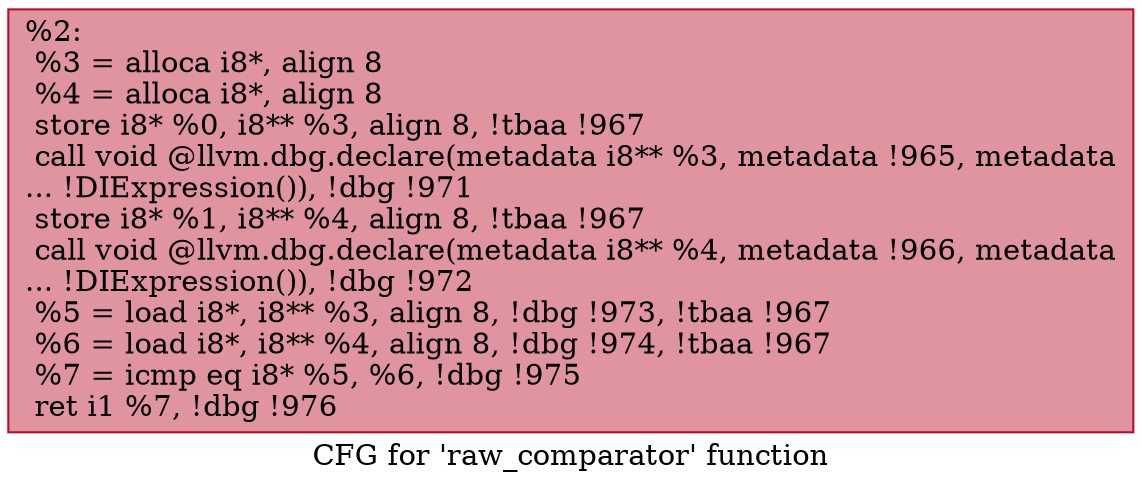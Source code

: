 digraph "CFG for 'raw_comparator' function" {
	label="CFG for 'raw_comparator' function";

	Node0x22691b0 [shape=record,color="#b70d28ff", style=filled, fillcolor="#b70d2870",label="{%2:\l  %3 = alloca i8*, align 8\l  %4 = alloca i8*, align 8\l  store i8* %0, i8** %3, align 8, !tbaa !967\l  call void @llvm.dbg.declare(metadata i8** %3, metadata !965, metadata\l... !DIExpression()), !dbg !971\l  store i8* %1, i8** %4, align 8, !tbaa !967\l  call void @llvm.dbg.declare(metadata i8** %4, metadata !966, metadata\l... !DIExpression()), !dbg !972\l  %5 = load i8*, i8** %3, align 8, !dbg !973, !tbaa !967\l  %6 = load i8*, i8** %4, align 8, !dbg !974, !tbaa !967\l  %7 = icmp eq i8* %5, %6, !dbg !975\l  ret i1 %7, !dbg !976\l}"];
}
